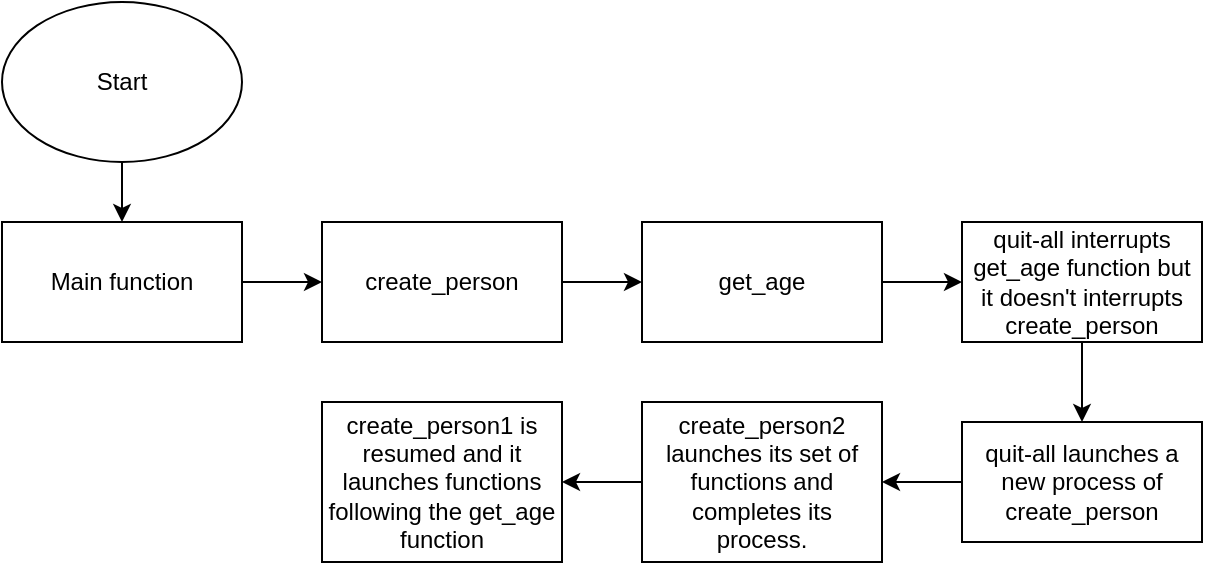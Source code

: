 <mxfile version="20.0.4" type="github">
  <diagram id="ifGEiTsDM0t73Z-B_w2h" name="Page-1">
    <mxGraphModel dx="782" dy="436" grid="1" gridSize="10" guides="1" tooltips="1" connect="1" arrows="1" fold="1" page="1" pageScale="1" pageWidth="827" pageHeight="1169" math="0" shadow="0">
      <root>
        <mxCell id="0" />
        <mxCell id="1" parent="0" />
        <mxCell id="aOQUIr4Q87Jn_gCgBzHk-6" value="" style="edgeStyle=orthogonalEdgeStyle;rounded=0;orthogonalLoop=1;jettySize=auto;html=1;" edge="1" parent="1" source="aOQUIr4Q87Jn_gCgBzHk-1" target="aOQUIr4Q87Jn_gCgBzHk-2">
          <mxGeometry relative="1" as="geometry" />
        </mxCell>
        <mxCell id="aOQUIr4Q87Jn_gCgBzHk-1" value="Main function" style="rounded=0;whiteSpace=wrap;html=1;" vertex="1" parent="1">
          <mxGeometry x="40" y="180" width="120" height="60" as="geometry" />
        </mxCell>
        <mxCell id="aOQUIr4Q87Jn_gCgBzHk-7" value="" style="edgeStyle=orthogonalEdgeStyle;rounded=0;orthogonalLoop=1;jettySize=auto;html=1;" edge="1" parent="1" source="aOQUIr4Q87Jn_gCgBzHk-2" target="aOQUIr4Q87Jn_gCgBzHk-4">
          <mxGeometry relative="1" as="geometry" />
        </mxCell>
        <mxCell id="aOQUIr4Q87Jn_gCgBzHk-2" value="create_person" style="rounded=0;whiteSpace=wrap;html=1;" vertex="1" parent="1">
          <mxGeometry x="200" y="180" width="120" height="60" as="geometry" />
        </mxCell>
        <mxCell id="aOQUIr4Q87Jn_gCgBzHk-8" value="" style="edgeStyle=orthogonalEdgeStyle;rounded=0;orthogonalLoop=1;jettySize=auto;html=1;" edge="1" parent="1" source="aOQUIr4Q87Jn_gCgBzHk-4" target="aOQUIr4Q87Jn_gCgBzHk-5">
          <mxGeometry relative="1" as="geometry" />
        </mxCell>
        <mxCell id="aOQUIr4Q87Jn_gCgBzHk-4" value="get_age" style="rounded=0;whiteSpace=wrap;html=1;" vertex="1" parent="1">
          <mxGeometry x="360" y="180" width="120" height="60" as="geometry" />
        </mxCell>
        <mxCell id="aOQUIr4Q87Jn_gCgBzHk-10" value="" style="edgeStyle=orthogonalEdgeStyle;rounded=0;orthogonalLoop=1;jettySize=auto;html=1;" edge="1" parent="1" source="aOQUIr4Q87Jn_gCgBzHk-5" target="aOQUIr4Q87Jn_gCgBzHk-9">
          <mxGeometry relative="1" as="geometry" />
        </mxCell>
        <mxCell id="aOQUIr4Q87Jn_gCgBzHk-5" value="quit-all interrupts get_age function but it doesn&#39;t interrupts create_person&lt;br&gt;" style="rounded=0;whiteSpace=wrap;html=1;" vertex="1" parent="1">
          <mxGeometry x="520" y="180" width="120" height="60" as="geometry" />
        </mxCell>
        <mxCell id="aOQUIr4Q87Jn_gCgBzHk-12" value="" style="edgeStyle=orthogonalEdgeStyle;rounded=0;orthogonalLoop=1;jettySize=auto;html=1;" edge="1" parent="1" source="aOQUIr4Q87Jn_gCgBzHk-9" target="aOQUIr4Q87Jn_gCgBzHk-11">
          <mxGeometry relative="1" as="geometry" />
        </mxCell>
        <mxCell id="aOQUIr4Q87Jn_gCgBzHk-9" value="quit-all launches a new process of create_person" style="whiteSpace=wrap;html=1;rounded=0;" vertex="1" parent="1">
          <mxGeometry x="520" y="280" width="120" height="60" as="geometry" />
        </mxCell>
        <mxCell id="aOQUIr4Q87Jn_gCgBzHk-14" value="" style="edgeStyle=orthogonalEdgeStyle;rounded=0;orthogonalLoop=1;jettySize=auto;html=1;" edge="1" parent="1" source="aOQUIr4Q87Jn_gCgBzHk-11" target="aOQUIr4Q87Jn_gCgBzHk-13">
          <mxGeometry relative="1" as="geometry" />
        </mxCell>
        <mxCell id="aOQUIr4Q87Jn_gCgBzHk-11" value="create_person2 launches its set of functions and completes its process." style="whiteSpace=wrap;html=1;rounded=0;" vertex="1" parent="1">
          <mxGeometry x="360" y="270" width="120" height="80" as="geometry" />
        </mxCell>
        <mxCell id="aOQUIr4Q87Jn_gCgBzHk-13" value="create_person1 is resumed and it launches functions following the get_age function" style="whiteSpace=wrap;html=1;rounded=0;" vertex="1" parent="1">
          <mxGeometry x="200" y="270" width="120" height="80" as="geometry" />
        </mxCell>
        <mxCell id="aOQUIr4Q87Jn_gCgBzHk-18" value="" style="edgeStyle=orthogonalEdgeStyle;rounded=0;orthogonalLoop=1;jettySize=auto;html=1;" edge="1" parent="1" source="aOQUIr4Q87Jn_gCgBzHk-17" target="aOQUIr4Q87Jn_gCgBzHk-1">
          <mxGeometry relative="1" as="geometry" />
        </mxCell>
        <mxCell id="aOQUIr4Q87Jn_gCgBzHk-17" value="Start" style="ellipse;whiteSpace=wrap;html=1;" vertex="1" parent="1">
          <mxGeometry x="40" y="70" width="120" height="80" as="geometry" />
        </mxCell>
      </root>
    </mxGraphModel>
  </diagram>
</mxfile>
